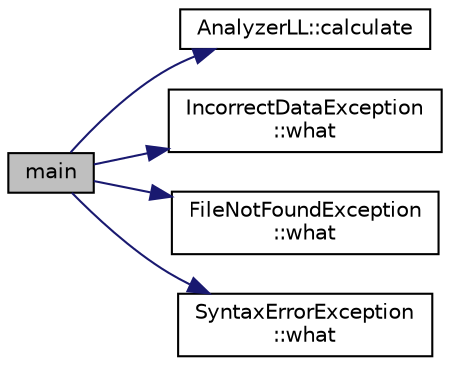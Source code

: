 digraph "main"
{
 // LATEX_PDF_SIZE
  edge [fontname="Helvetica",fontsize="10",labelfontname="Helvetica",labelfontsize="10"];
  node [fontname="Helvetica",fontsize="10",shape=record];
  rankdir="LR";
  Node0 [label="main",height=0.2,width=0.4,color="black", fillcolor="grey75", style="filled", fontcolor="black",tooltip=" "];
  Node0 -> Node1 [color="midnightblue",fontsize="10",style="solid",fontname="Helvetica"];
  Node1 [label="AnalyzerLL::calculate",height=0.2,width=0.4,color="black", fillcolor="white", style="filled",URL="$class_analyzer_l_l.html#a4f5f190b1a6194b86514db394ce0821d",tooltip=" "];
  Node0 -> Node2 [color="midnightblue",fontsize="10",style="solid",fontname="Helvetica"];
  Node2 [label="IncorrectDataException\l::what",height=0.2,width=0.4,color="black", fillcolor="white", style="filled",URL="$class_incorrect_data_exception.html#a362f99afc2cbd57a8a049f230958403b",tooltip=" "];
  Node0 -> Node3 [color="midnightblue",fontsize="10",style="solid",fontname="Helvetica"];
  Node3 [label="FileNotFoundException\l::what",height=0.2,width=0.4,color="black", fillcolor="white", style="filled",URL="$class_file_not_found_exception.html#a9da271db183239e7a1ff7fe182502b80",tooltip=" "];
  Node0 -> Node4 [color="midnightblue",fontsize="10",style="solid",fontname="Helvetica"];
  Node4 [label="SyntaxErrorException\l::what",height=0.2,width=0.4,color="black", fillcolor="white", style="filled",URL="$class_syntax_error_exception.html#afbc1fad4470c9a2fa8b486ac68358835",tooltip=" "];
}
